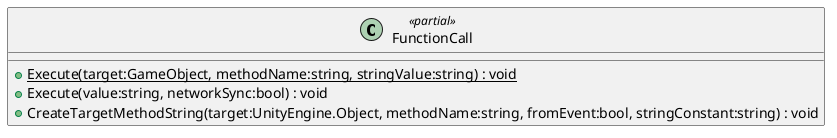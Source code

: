 @startuml
class FunctionCall <<partial>> {
    + {static} Execute(target:GameObject, methodName:string, stringValue:string) : void
    + Execute(value:string, networkSync:bool) : void
    + CreateTargetMethodString(target:UnityEngine.Object, methodName:string, fromEvent:bool, stringConstant:string) : void
}
@enduml
